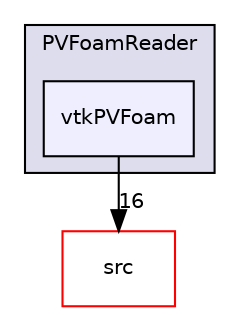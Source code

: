 digraph "applications/utilities/postProcessing/graphics/PVReaders/PVFoamReader/vtkPVFoam" {
  bgcolor=transparent;
  compound=true
  node [ fontsize="10", fontname="Helvetica"];
  edge [ labelfontsize="10", labelfontname="Helvetica"];
  subgraph clusterdir_12ddbf7bd90029e7193e49a53c6c5345 {
    graph [ bgcolor="#ddddee", pencolor="black", label="PVFoamReader" fontname="Helvetica", fontsize="10", URL="dir_12ddbf7bd90029e7193e49a53c6c5345.html"]
  dir_4d69680356e88ef1f720c8db0a565ac1 [shape=box, label="vtkPVFoam", style="filled", fillcolor="#eeeeff", pencolor="black", URL="dir_4d69680356e88ef1f720c8db0a565ac1.html"];
  }
  dir_68267d1309a1af8e8297ef4c3efbcdba [shape=box label="src" color="red" URL="dir_68267d1309a1af8e8297ef4c3efbcdba.html"];
  dir_4d69680356e88ef1f720c8db0a565ac1->dir_68267d1309a1af8e8297ef4c3efbcdba [headlabel="16", labeldistance=1.5 headhref="dir_000640_000736.html"];
}
